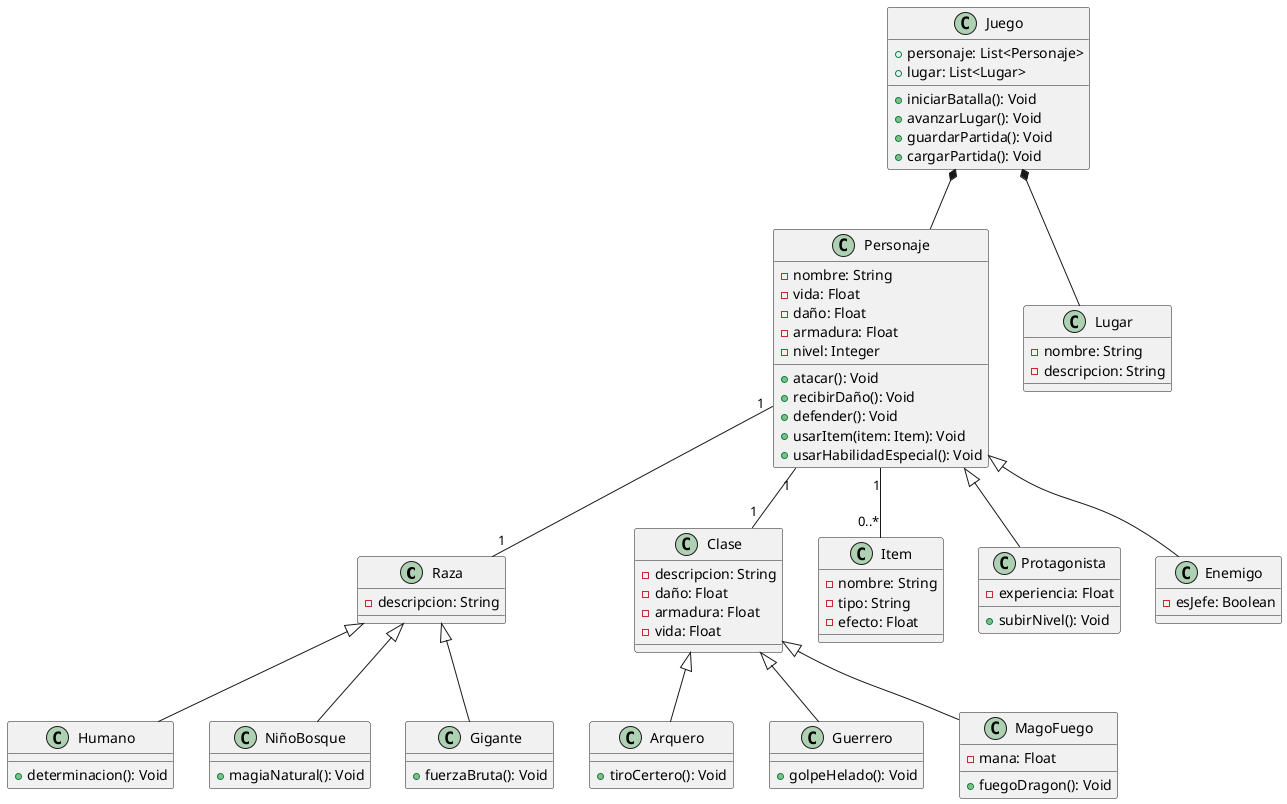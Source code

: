 @startuml proyecto_juego

class Raza {
    - descripcion: String
}

class Humano {
    + determinacion(): Void
}

class NiñoBosque {
    + magiaNatural(): Void
}

class Gigante {
    + fuerzaBruta(): Void
}

class Clase {
    - descripcion: String
    - daño: Float
    - armadura: Float
    - vida: Float
}

class Arquero {
    + tiroCertero(): Void
}

class Guerrero {
    + golpeHelado(): Void
}

class MagoFuego {
    - mana: Float
    + fuegoDragon(): Void
}

class Item {
    - nombre: String
    - tipo: String
    - efecto: Float
}

class Personaje {
    - nombre: String
    - vida: Float
    - daño: Float
    - armadura: Float
    - nivel: Integer
    + atacar(): Void 
    + recibirDaño(): Void
    + defender(): Void
    + usarItem(item: Item): Void
    + usarHabilidadEspecial(): Void
}

class Protagonista {
    - experiencia: Float
    + subirNivel(): Void
}

class Enemigo {
    - esJefe: Boolean
}

class Lugar {
    - nombre: String
    - descripcion: String
}

class Juego {
    + personaje: List<Personaje>
    + lugar: List<Lugar>
    + iniciarBatalla(): Void
    + avanzarLugar(): Void
    + guardarPartida(): Void
    + cargarPartida(): Void
}

Personaje "1" -- "0..*" Item

Personaje <|-- Protagonista
Personaje <|-- Enemigo
Personaje "1" -- "1" Raza
Personaje "1" -- "1" Clase

Clase <|-- Arquero
Clase <|-- Guerrero
Clase <|-- MagoFuego
Raza <|-- Humano
Raza <|-- NiñoBosque
Raza <|-- Gigante

Juego *-- Personaje
Juego *-- Lugar
